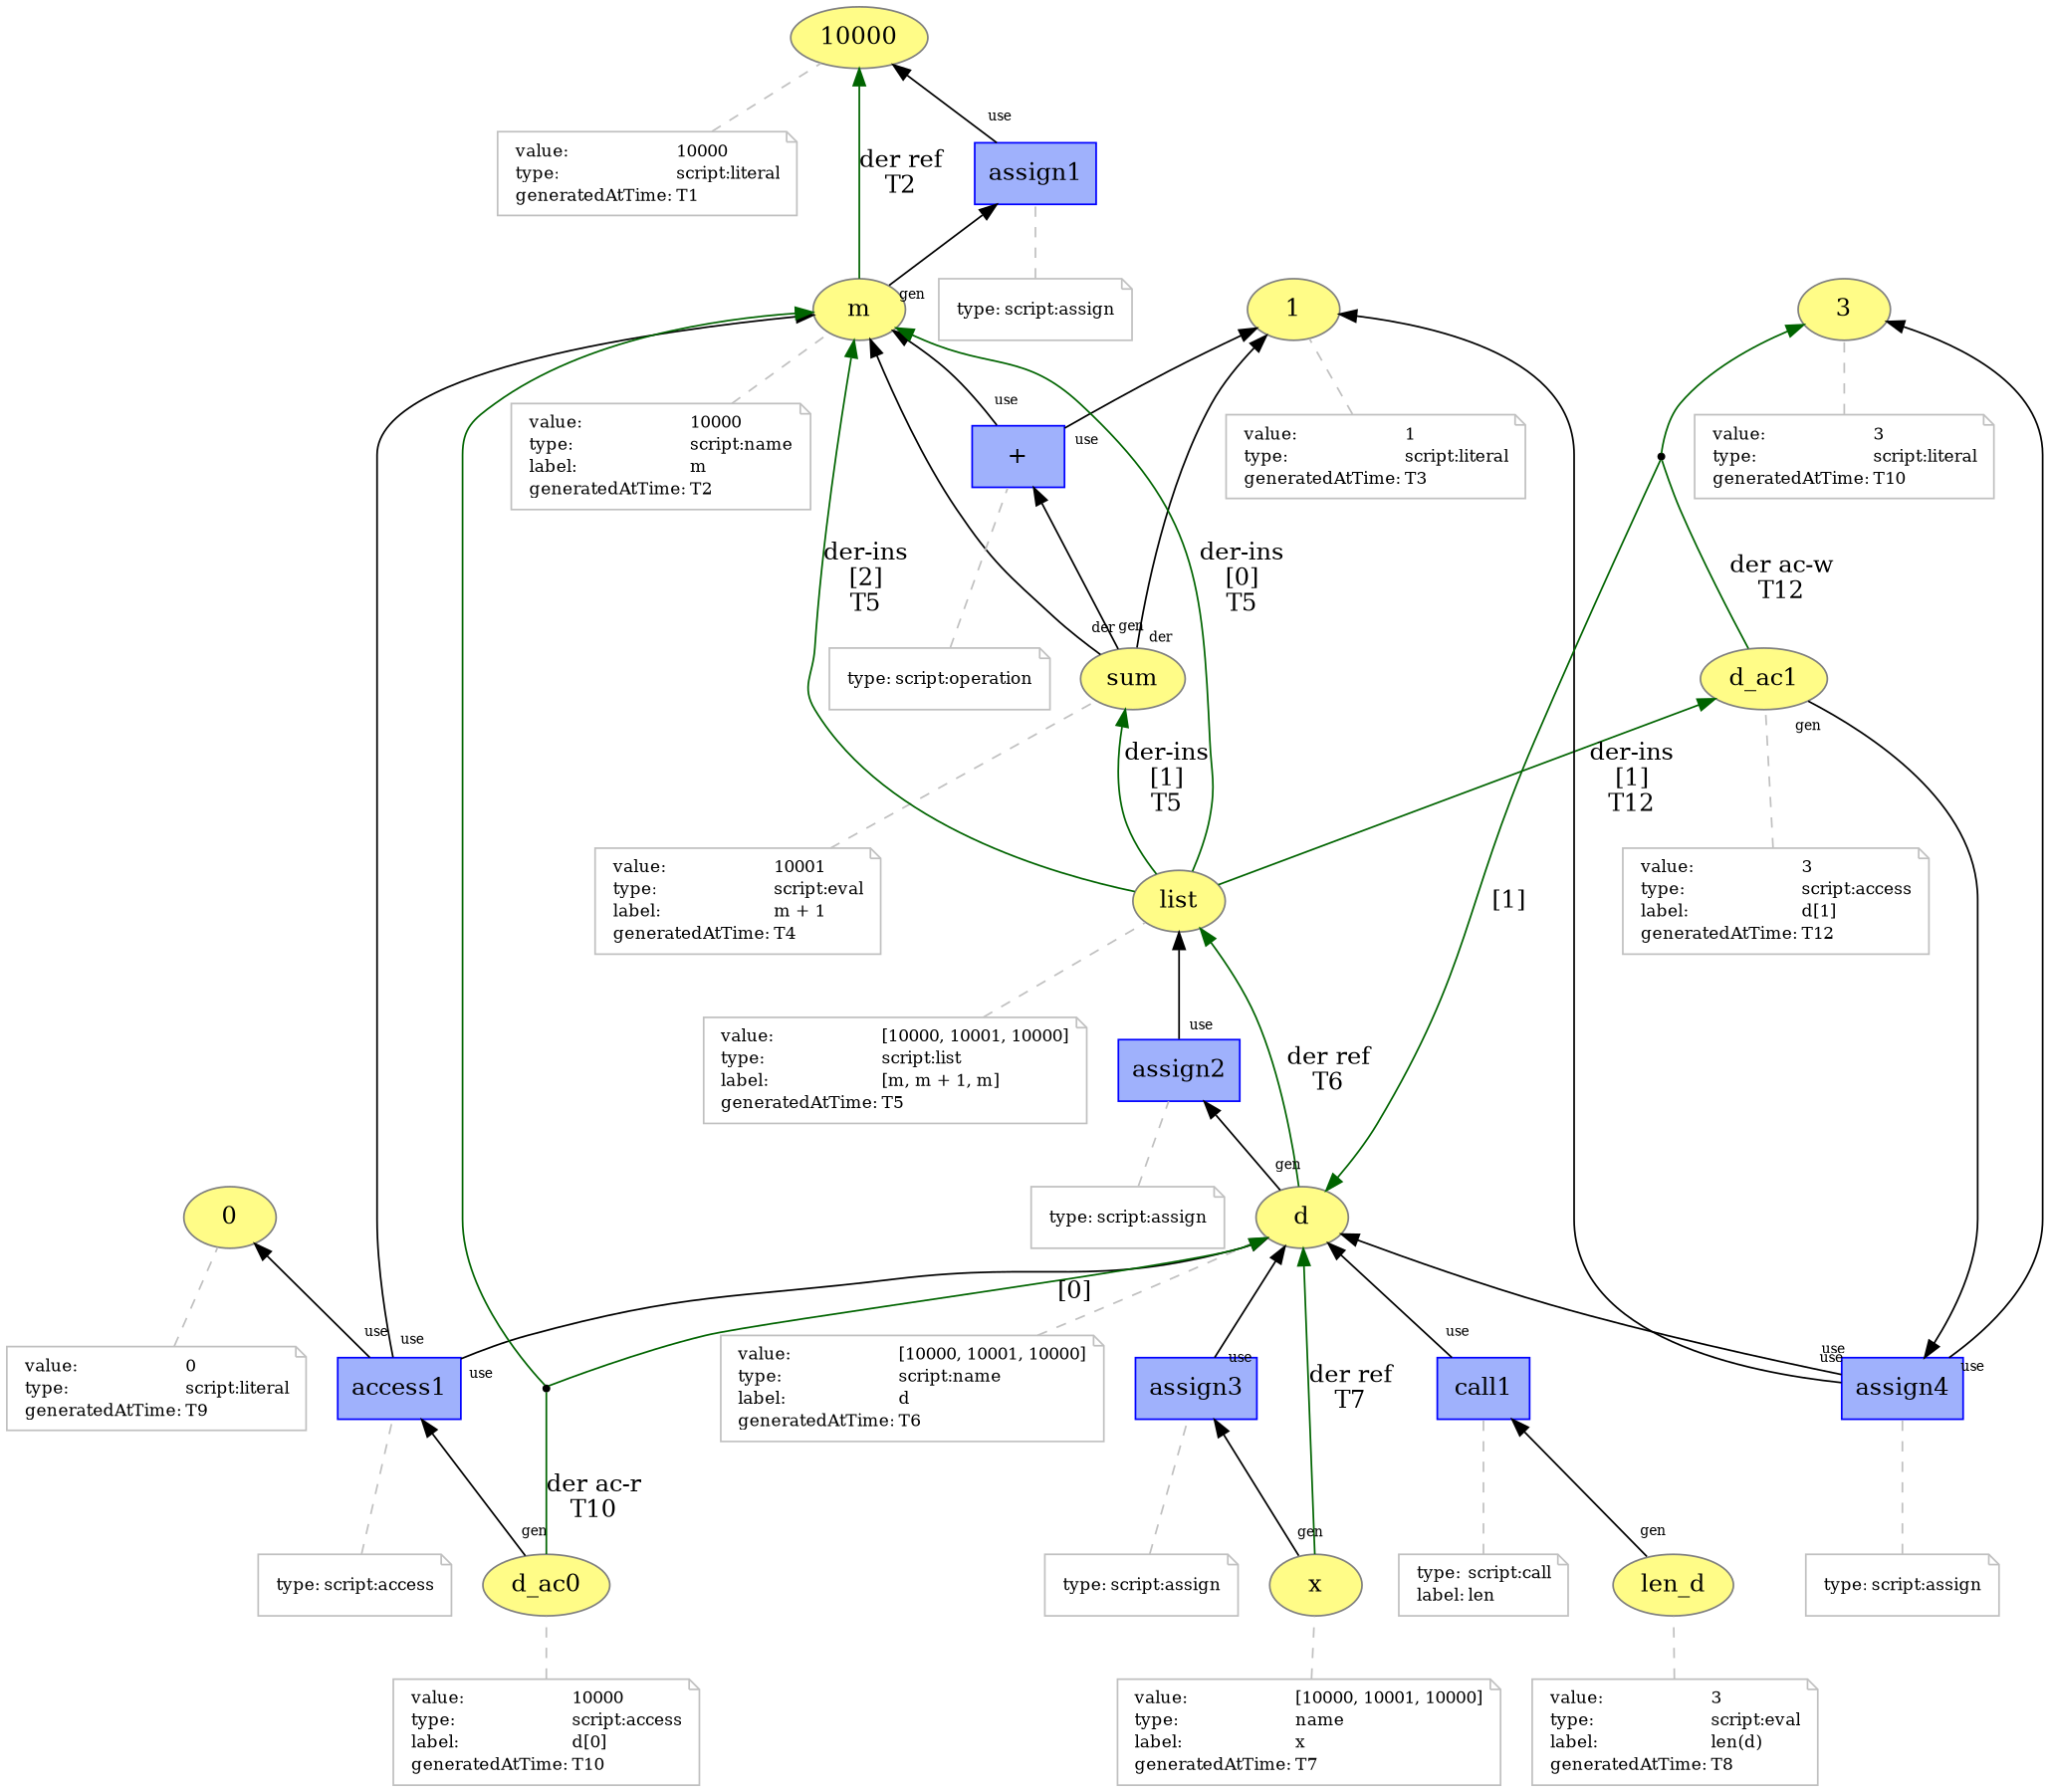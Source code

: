 digraph "PROV" { size="16,12"; rankdir="BT";
"http://example.org/10000" [fillcolor="#FFFC87",color="#808080",style="filled",label="10000",URL="http://example.org/10000"]
"-attrs0" [color="gray",shape="note",fontsize="10",fontcolor="black",label=<<TABLE cellpadding="0" border="0">
	<TR>
	    <TD align="left">value:</TD>
	    <TD align="left">10000</TD>
	</TR>
	<TR>
	    <TD align="left">type:</TD>
	    <TD align="left">script:literal</TD>
	</TR>
	<TR>
	    <TD align="left">generatedAtTime:</TD>
	    <TD align="left">T1</TD>
	</TR>
</TABLE>>]
"-attrs0" -> "http://example.org/10000" [color="gray",style="dashed",arrowhead="none"]
"http://example.org/m" [fillcolor="#FFFC87",color="#808080",style="filled",label="m",URL="http://example.org/m"]
"-attrs1" [color="gray",shape="note",fontsize="10",fontcolor="black",label=<<TABLE cellpadding="0" border="0">
	<TR>
	    <TD align="left">value:</TD>
	    <TD align="left">10000</TD>
	</TR>
	<TR>
	    <TD align="left">type:</TD>
	    <TD align="left">script:name</TD>
	</TR>
	<TR>
	    <TD align="left">label:</TD>
	    <TD align="left">m</TD>
	</TR>
	<TR>
	    <TD align="left">generatedAtTime:</TD>
	    <TD align="left">T2</TD>
	</TR>
</TABLE>>]
"-attrs1" -> "http://example.org/m" [color="gray",style="dashed",arrowhead="none"]
"http://example.org/assign1" [fillcolor="#9FB1FC",color="#0000FF",shape="polygon",sides="4",style="filled",label="assign1",URL="http://example.org/assign1"]
"-attrs2" [color="gray",shape="note",fontsize="10",fontcolor="black",label=<<TABLE cellpadding="0" border="0">
	<TR>
	    <TD align="left">type:</TD>
	    <TD align="left">script:assign</TD>
	</TR>
</TABLE>>]
"-attrs2" -> "http://example.org/assign1" [color="gray",style="dashed",arrowhead="none"]
"http://example.org/assign1" -> "http://example.org/10000" [labelfontsize="8",labeldistance="1.5",labelangle="60.0",rotation="20",taillabel="use"]
"http://example.org/m" -> "http://example.org/assign1" [labelfontsize="8",labeldistance="1.5",labelangle="60.0",rotation="20",taillabel="gen"]
"http://example.org/m" -> "http://example.org/10000" [labelfontsize="8",labeldistance="1.5",color="darkgreen",labelangle="60.0",rotation="20",label="der ref
T2"]
"http://example.org/1" [fillcolor="#FFFC87",color="#808080",style="filled",label="1",URL="http://example.org/1"]
"-attrs3" [color="gray",shape="note",fontsize="10",fontcolor="black",label=<<TABLE cellpadding="0" border="0">
	<TR>
	    <TD align="left">value:</TD>
	    <TD align="left">1</TD>
	</TR>
	<TR>
	    <TD align="left">type:</TD>
	    <TD align="left">script:literal</TD>
	</TR>
	<TR>
	    <TD align="left">generatedAtTime:</TD>
	    <TD align="left">T3</TD>
	</TR>
</TABLE>>]
"-attrs3" -> "http://example.org/1" [color="gray",style="dashed",arrowhead="none"]
"http://example.org/sum" [fillcolor="#FFFC87",color="#808080",style="filled",label="sum",URL="http://example.org/sum"]
"-attrs4" [color="gray",shape="note",fontsize="10",fontcolor="black",label=<<TABLE cellpadding="0" border="0">
	<TR>
	    <TD align="left">value:</TD>
	    <TD align="left">10001</TD>
	</TR>
	<TR>
	    <TD align="left">type:</TD>
	    <TD align="left">script:eval</TD>
	</TR>
	<TR>
	    <TD align="left">label:</TD>
	    <TD align="left">m + 1</TD>
	</TR>
	<TR>
	    <TD align="left">generatedAtTime:</TD>
	    <TD align="left">T4</TD>
	</TR>
</TABLE>>]
"-attrs4" -> "http://example.org/sum" [color="gray",style="dashed",arrowhead="none"]
"http://example.org/+" [fillcolor="#9FB1FC",color="#0000FF",shape="polygon",sides="4",style="filled",label="+",URL="http://example.org/+"]
"-attrs5" [color="gray",shape="note",fontsize="10",fontcolor="black",label=<<TABLE cellpadding="0" border="0">
	<TR>
	    <TD align="left">type:</TD>
	    <TD align="left">script:operation</TD>
	</TR>
</TABLE>>]
"-attrs5" -> "http://example.org/+" [color="gray",style="dashed",arrowhead="none"]
"http://example.org/+" -> "http://example.org/m" [labelfontsize="8",labeldistance="1.5",labelangle="60.0",rotation="20",taillabel="use"]
"http://example.org/+" -> "http://example.org/1" [labelfontsize="8",labeldistance="1.5",labelangle="60.0",rotation="20",taillabel="use"]
"http://example.org/sum" -> "http://example.org/+" [labelfontsize="8",labeldistance="1.5",labelangle="60.0",rotation="20",taillabel="gen"]
"http://example.org/sum" -> "http://example.org/m" [labelfontsize="8",labeldistance="1.5",labelangle="60.0",rotation="20",taillabel="der"]
"http://example.org/sum" -> "http://example.org/1" [labelfontsize="8",labeldistance="1.5",labelangle="60.0",rotation="20",taillabel="der"]
"http://example.org/list" [fillcolor="#FFFC87",color="#808080",style="filled",label="list",URL="http://example.org/list"]
"-attrs6" [color="gray",shape="note",fontsize="10",fontcolor="black",label=<<TABLE cellpadding="0" border="0">
	<TR>
	    <TD align="left">value:</TD>
	    <TD align="left">[10000, 10001, 10000]</TD>
	</TR>
	<TR>
	    <TD align="left">type:</TD>
	    <TD align="left">script:list</TD>
	</TR>
	<TR>
	    <TD align="left">label:</TD>
	    <TD align="left">[m, m + 1, m]</TD>
	</TR>
	<TR>
	    <TD align="left">generatedAtTime:</TD>
	    <TD align="left">T5</TD>
	</TR>
</TABLE>>]
"-attrs6" -> "http://example.org/list" [color="gray",style="dashed",arrowhead="none"]
"http://example.org/list" -> "http://example.org/m" [labelfontsize="8",labeldistance="1.5",color="darkgreen",labelangle="60.0",rotation="20",label="der-ins
[0]
T5"]
"http://example.org/list" -> "http://example.org/sum" [labelfontsize="8",labeldistance="1.5",color="darkgreen",labelangle="60.0",rotation="20",label="der-ins
[1]
T5"]
"http://example.org/list" -> "http://example.org/m" [labelfontsize="8",labeldistance="1.5",color="darkgreen",labelangle="60.0",rotation="20",label="der-ins
[2]
T5"]
"http://example.org/d" [fillcolor="#FFFC87",color="#808080",style="filled",label="d",URL="http://example.org/d"]
"-attrs7" [color="gray",shape="note",fontsize="10",fontcolor="black",label=<<TABLE cellpadding="0" border="0">
	<TR>
	    <TD align="left">value:</TD>
	    <TD align="left">[10000, 10001, 10000]</TD>
	</TR>
	<TR>
	    <TD align="left">type:</TD>
	    <TD align="left">script:name</TD>
	</TR>
	<TR>
	    <TD align="left">label:</TD>
	    <TD align="left">d</TD>
	</TR>
	<TR>
	    <TD align="left">generatedAtTime:</TD>
	    <TD align="left">T6</TD>
	</TR>
</TABLE>>]
"-attrs7" -> "http://example.org/d" [color="gray",style="dashed",arrowhead="none"]
"http://example.org/assign2" [fillcolor="#9FB1FC",color="#0000FF",shape="polygon",sides="4",style="filled",label="assign2",URL="http://example.org/assign2"]
"-attrs8" [color="gray",shape="note",fontsize="10",fontcolor="black",label=<<TABLE cellpadding="0" border="0">
	<TR>
	    <TD align="left">type:</TD>
	    <TD align="left">script:assign</TD>
	</TR>
</TABLE>>]
"-attrs8" -> "http://example.org/assign2" [color="gray",style="dashed",arrowhead="none"]
"http://example.org/assign2" -> "http://example.org/list" [labelfontsize="8",labeldistance="1.5",labelangle="60.0",rotation="20",taillabel="use"]
"http://example.org/d" -> "http://example.org/assign2" [labelfontsize="8",labeldistance="1.5",labelangle="60.0",rotation="20",taillabel="gen"]
"http://example.org/d" -> "http://example.org/list" [labelfontsize="8",labeldistance="1.5",color="darkgreen",labelangle="60.0",rotation="20",label="der ref
T6"]
"http://example.org/x" [fillcolor="#FFFC87",color="#808080",style="filled",label="x",URL="http://example.org/x"]
"-attrs9" [color="gray",shape="note",fontsize="10",fontcolor="black",label=<<TABLE cellpadding="0" border="0">
	<TR>
	    <TD align="left">value:</TD>
	    <TD align="left">[10000, 10001, 10000]</TD>
	</TR>
	<TR>
	    <TD align="left">type:</TD>
	    <TD align="left">name</TD>
	</TR>
	<TR>
	    <TD align="left">label:</TD>
	    <TD align="left">x</TD>
	</TR>
	<TR>
	    <TD align="left">generatedAtTime:</TD>
	    <TD align="left">T7</TD>
	</TR>
</TABLE>>]
"-attrs9" -> "http://example.org/x" [color="gray",style="dashed",arrowhead="none"]
"http://example.org/assign3" [fillcolor="#9FB1FC",color="#0000FF",shape="polygon",sides="4",style="filled",label="assign3",URL="http://example.org/assign3"]
"-attrs10" [color="gray",shape="note",fontsize="10",fontcolor="black",label=<<TABLE cellpadding="0" border="0">
	<TR>
	    <TD align="left">type:</TD>
	    <TD align="left">script:assign</TD>
	</TR>
</TABLE>>]
"-attrs10" -> "http://example.org/assign3" [color="gray",style="dashed",arrowhead="none"]
"http://example.org/assign3" -> "http://example.org/d" [labelfontsize="8",labeldistance="1.5",labelangle="60.0",rotation="20",taillabel="use"]
"http://example.org/x" -> "http://example.org/assign3" [labelfontsize="8",labeldistance="1.5",labelangle="60.0",rotation="20",taillabel="gen"]
"http://example.org/x" -> "http://example.org/d" [labelfontsize="8",labeldistance="1.5",color="darkgreen",labelangle="60.0",rotation="20",label="der ref
T7"]
"http://example.org/len_d" [fillcolor="#FFFC87",color="#808080",style="filled",label="len_d",URL="http://example.org/len_d"]
"-attrs11" [color="gray",shape="note",fontsize="10",fontcolor="black",label=<<TABLE cellpadding="0" border="0">
	<TR>
	    <TD align="left">value:</TD>
	    <TD align="left">3</TD>
	</TR>
	<TR>
	    <TD align="left">type:</TD>
	    <TD align="left">script:eval</TD>
	</TR>
	<TR>
	    <TD align="left">label:</TD>
	    <TD align="left">len(d)</TD>
	</TR>
	<TR>
	    <TD align="left">generatedAtTime:</TD>
	    <TD align="left">T8</TD>
	</TR>
</TABLE>>]
"-attrs11" -> "http://example.org/len_d" [color="gray",style="dashed",arrowhead="none"]
"http://example.org/call1" [fillcolor="#9FB1FC",color="#0000FF",shape="polygon",sides="4",style="filled",label="call1",URL="http://example.org/call1"]
"-attrs12" [color="gray",shape="note",fontsize="10",fontcolor="black",label=<<TABLE cellpadding="0" border="0">
	<TR>
	    <TD align="left">type:</TD>
	    <TD align="left">script:call</TD>
	</TR>
	<TR>
	    <TD align="left">label:</TD>
	    <TD align="left">len</TD>
	</TR>
</TABLE>>]
"-attrs12" -> "http://example.org/call1" [color="gray",style="dashed",arrowhead="none"]
"http://example.org/call1" -> "http://example.org/d" [labelfontsize="8",labeldistance="1.5",labelangle="60.0",rotation="20",taillabel="use"]
"http://example.org/len_d" -> "http://example.org/call1" [labelfontsize="8",labeldistance="1.5",labelangle="60.0",rotation="20",taillabel="gen"]
"http://example.org/0" [fillcolor="#FFFC87",color="#808080",style="filled",label="0",URL="http://example.org/0"]
"-attrs13" [color="gray",shape="note",fontsize="10",fontcolor="black",label=<<TABLE cellpadding="0" border="0">
	<TR>
	    <TD align="left">value:</TD>
	    <TD align="left">0</TD>
	</TR>
	<TR>
	    <TD align="left">type:</TD>
	    <TD align="left">script:literal</TD>
	</TR>
	<TR>
	    <TD align="left">generatedAtTime:</TD>
	    <TD align="left">T9</TD>
	</TR>
</TABLE>>]
"-attrs13" -> "http://example.org/0" [color="gray",style="dashed",arrowhead="none"]
"http://example.org/d_ac0" [fillcolor="#FFFC87",color="#808080",style="filled",label="d_ac0",URL="http://example.org/d_ac0"]
"-attrs14" [color="gray",shape="note",fontsize="10",fontcolor="black",label=<<TABLE cellpadding="0" border="0">
	<TR>
	    <TD align="left">value:</TD>
	    <TD align="left">10000</TD>
	</TR>
	<TR>
	    <TD align="left">type:</TD>
	    <TD align="left">script:access</TD>
	</TR>
	<TR>
	    <TD align="left">label:</TD>
	    <TD align="left">d[0]</TD>
	</TR>
	<TR>
	    <TD align="left">generatedAtTime:</TD>
	    <TD align="left">T10</TD>
	</TR>
</TABLE>>]
"-attrs14" -> "http://example.org/d_ac0" [color="gray",style="dashed",arrowhead="none"]
"http://example.org/access1" [fillcolor="#9FB1FC",color="#0000FF",shape="polygon",sides="4",style="filled",label="access1",URL="http://example.org/access1"]
"-attrs15" [color="gray",shape="note",fontsize="10",fontcolor="black",label=<<TABLE cellpadding="0" border="0">
	<TR>
	    <TD align="left">type:</TD>
	    <TD align="left">script:access</TD>
	</TR>
</TABLE>>]
"-attrs15" -> "http://example.org/access1" [color="gray",style="dashed",arrowhead="none"]
"http://example.org/access1" -> "http://example.org/d" [labelfontsize="8",labeldistance="1.5",labelangle="60.0",rotation="20",taillabel="use"]
"http://example.org/access1" -> "http://example.org/0" [labelfontsize="8",labeldistance="1.5",labelangle="60.0",rotation="20",taillabel="use"]
"http://example.org/access1" -> "http://example.org/m" [labelfontsize="8",labeldistance="1.5",labelangle="60.0",rotation="20",taillabel="use"]
"http://example.org/d_ac0" -> "http://example.org/access1" [labelfontsize="8",labeldistance="1.5",labelangle="60.0",rotation="20",taillabel="gen"]
"bn0" [shape="point",label=""]
"http://example.org/d_ac0" -> "bn0" [labelfontsize="8",labeldistance="1.5",color="darkgreen",labelangle="60.0",rotation="20",label="der ac-r
T10",arrowhead="none"]
"bn0" -> "http://example.org/d" [labelfontsize="8",labeldistance="1.5",color="darkgreen",labelangle="60.0",rotation="20",label="[0]"]
"bn0" -> "http://example.org/m" [color="darkgreen"]
"http://example.org/3" [fillcolor="#FFFC87",color="#808080",style="filled",label="3",URL="http://example.org/3"]
"-attrs16" [color="gray",shape="note",fontsize="10",fontcolor="black",label=<<TABLE cellpadding="0" border="0">
	<TR>
	    <TD align="left">value:</TD>
	    <TD align="left">3</TD>
	</TR>
	<TR>
	    <TD align="left">type:</TD>
	    <TD align="left">script:literal</TD>
	</TR>
	<TR>
	    <TD align="left">generatedAtTime:</TD>
	    <TD align="left">T10</TD>
	</TR>
</TABLE>>]
"-attrs16" -> "http://example.org/3" [color="gray",style="dashed",arrowhead="none"]
"http://example.org/d_ac1" [fillcolor="#FFFC87",color="#808080",style="filled",label="d_ac1",URL="http://example.org/d_ac1"]
"-attrs17" [color="gray",shape="note",fontsize="10",fontcolor="black",label=<<TABLE cellpadding="0" border="0">
	<TR>
	    <TD align="left">value:</TD>
	    <TD align="left">3</TD>
	</TR>
	<TR>
	    <TD align="left">type:</TD>
	    <TD align="left">script:access</TD>
	</TR>
	<TR>
	    <TD align="left">label:</TD>
	    <TD align="left">d[1]</TD>
	</TR>
	<TR>
	    <TD align="left">generatedAtTime:</TD>
	    <TD align="left">T12</TD>
	</TR>
</TABLE>>]
"-attrs17" -> "http://example.org/d_ac1" [color="gray",style="dashed",arrowhead="none"]
"http://example.org/list" -> "http://example.org/d_ac1" [labelfontsize="8",labeldistance="1.5",color="darkgreen",labelangle="60.0",rotation="20",label="der-ins
[1]
T12"]
"http://example.org/assign4" [fillcolor="#9FB1FC",color="#0000FF",shape="polygon",sides="4",style="filled",label="assign4",URL="http://example.org/assign4"]
"-attrs18" [color="gray",shape="note",fontsize="10",fontcolor="black",label=<<TABLE cellpadding="0" border="0">
	<TR>
	    <TD align="left">type:</TD>
	    <TD align="left">script:assign</TD>
	</TR>
</TABLE>>]
"-attrs18" -> "http://example.org/assign4" [color="gray",style="dashed",arrowhead="none"]
"http://example.org/assign4" -> "http://example.org/d" [labelfontsize="8",labeldistance="1.5",labelangle="60.0",rotation="20",taillabel="use"]
"http://example.org/assign4" -> "http://example.org/1" [labelfontsize="8",labeldistance="1.5",labelangle="60.0",rotation="20",taillabel="use"]
"http://example.org/assign4" -> "http://example.org/3" [labelfontsize="8",labeldistance="1.5",labelangle="60.0",rotation="20",taillabel="use"]
"http://example.org/d_ac1" -> "http://example.org/assign4" [labelfontsize="8",labeldistance="1.5",labelangle="60.0",rotation="20",taillabel="gen"]
"bn1" [shape="point",label=""]
"http://example.org/d_ac1" -> "bn1" [labelfontsize="8",labeldistance="1.5",color="darkgreen",labelangle="60.0",rotation="20",label="der ac-w
T12",arrowhead="none"]
"bn1" -> "http://example.org/d" [labelfontsize="8",labeldistance="1.5",color="darkgreen",labelangle="60.0",rotation="20",label="[1]"]
"bn1" -> "http://example.org/3" [color="darkgreen"]
}